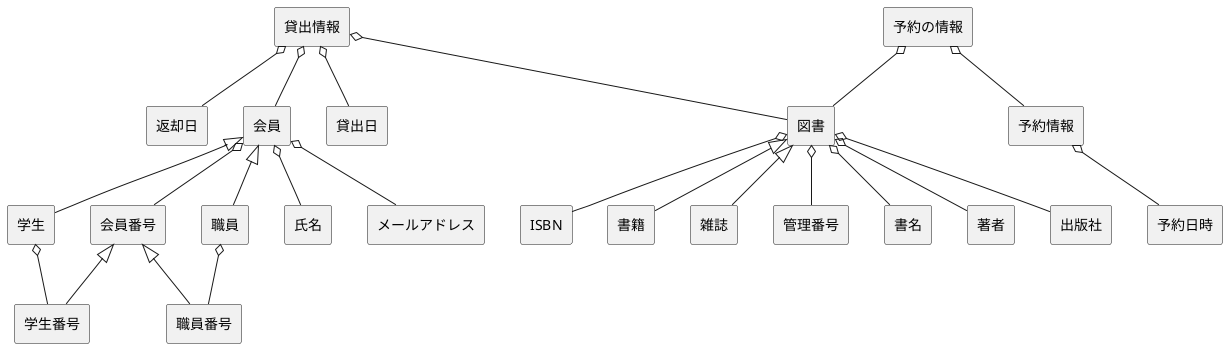@startuml 図書館システム
skinparam componentStyle rectangle

' 図書館
[会員] o-- [会員番号]
[会員] o-- [氏名]
[会員] o-- [メールアドレス]

[会員番号] <|-- [学生番号]
[会員番号] <|-- [職員番号]

[職員] o-- [職員番号]
[学生] o-- [学生番号]
[会員] <|-- [学生]
[会員] <|-- [職員]

[予約の情報] o-- [予約情報]
[予約情報] o-- [予約日時]
[予約の情報] o-- [図書]

[図書] <|-- [書籍]
[図書] <|-- [雑誌]
[図書] o-- [管理番号]
[図書] o-- [書名]
[図書] o-- [著者]
[図書] o-- [出版社]
[図書] o-- [ISBN]

[貸出情報] o-- [会員]
[貸出情報] o-- [図書]
[貸出情報] o-- [貸出日]
[貸出情報] o-- [返却日]

@enduml
